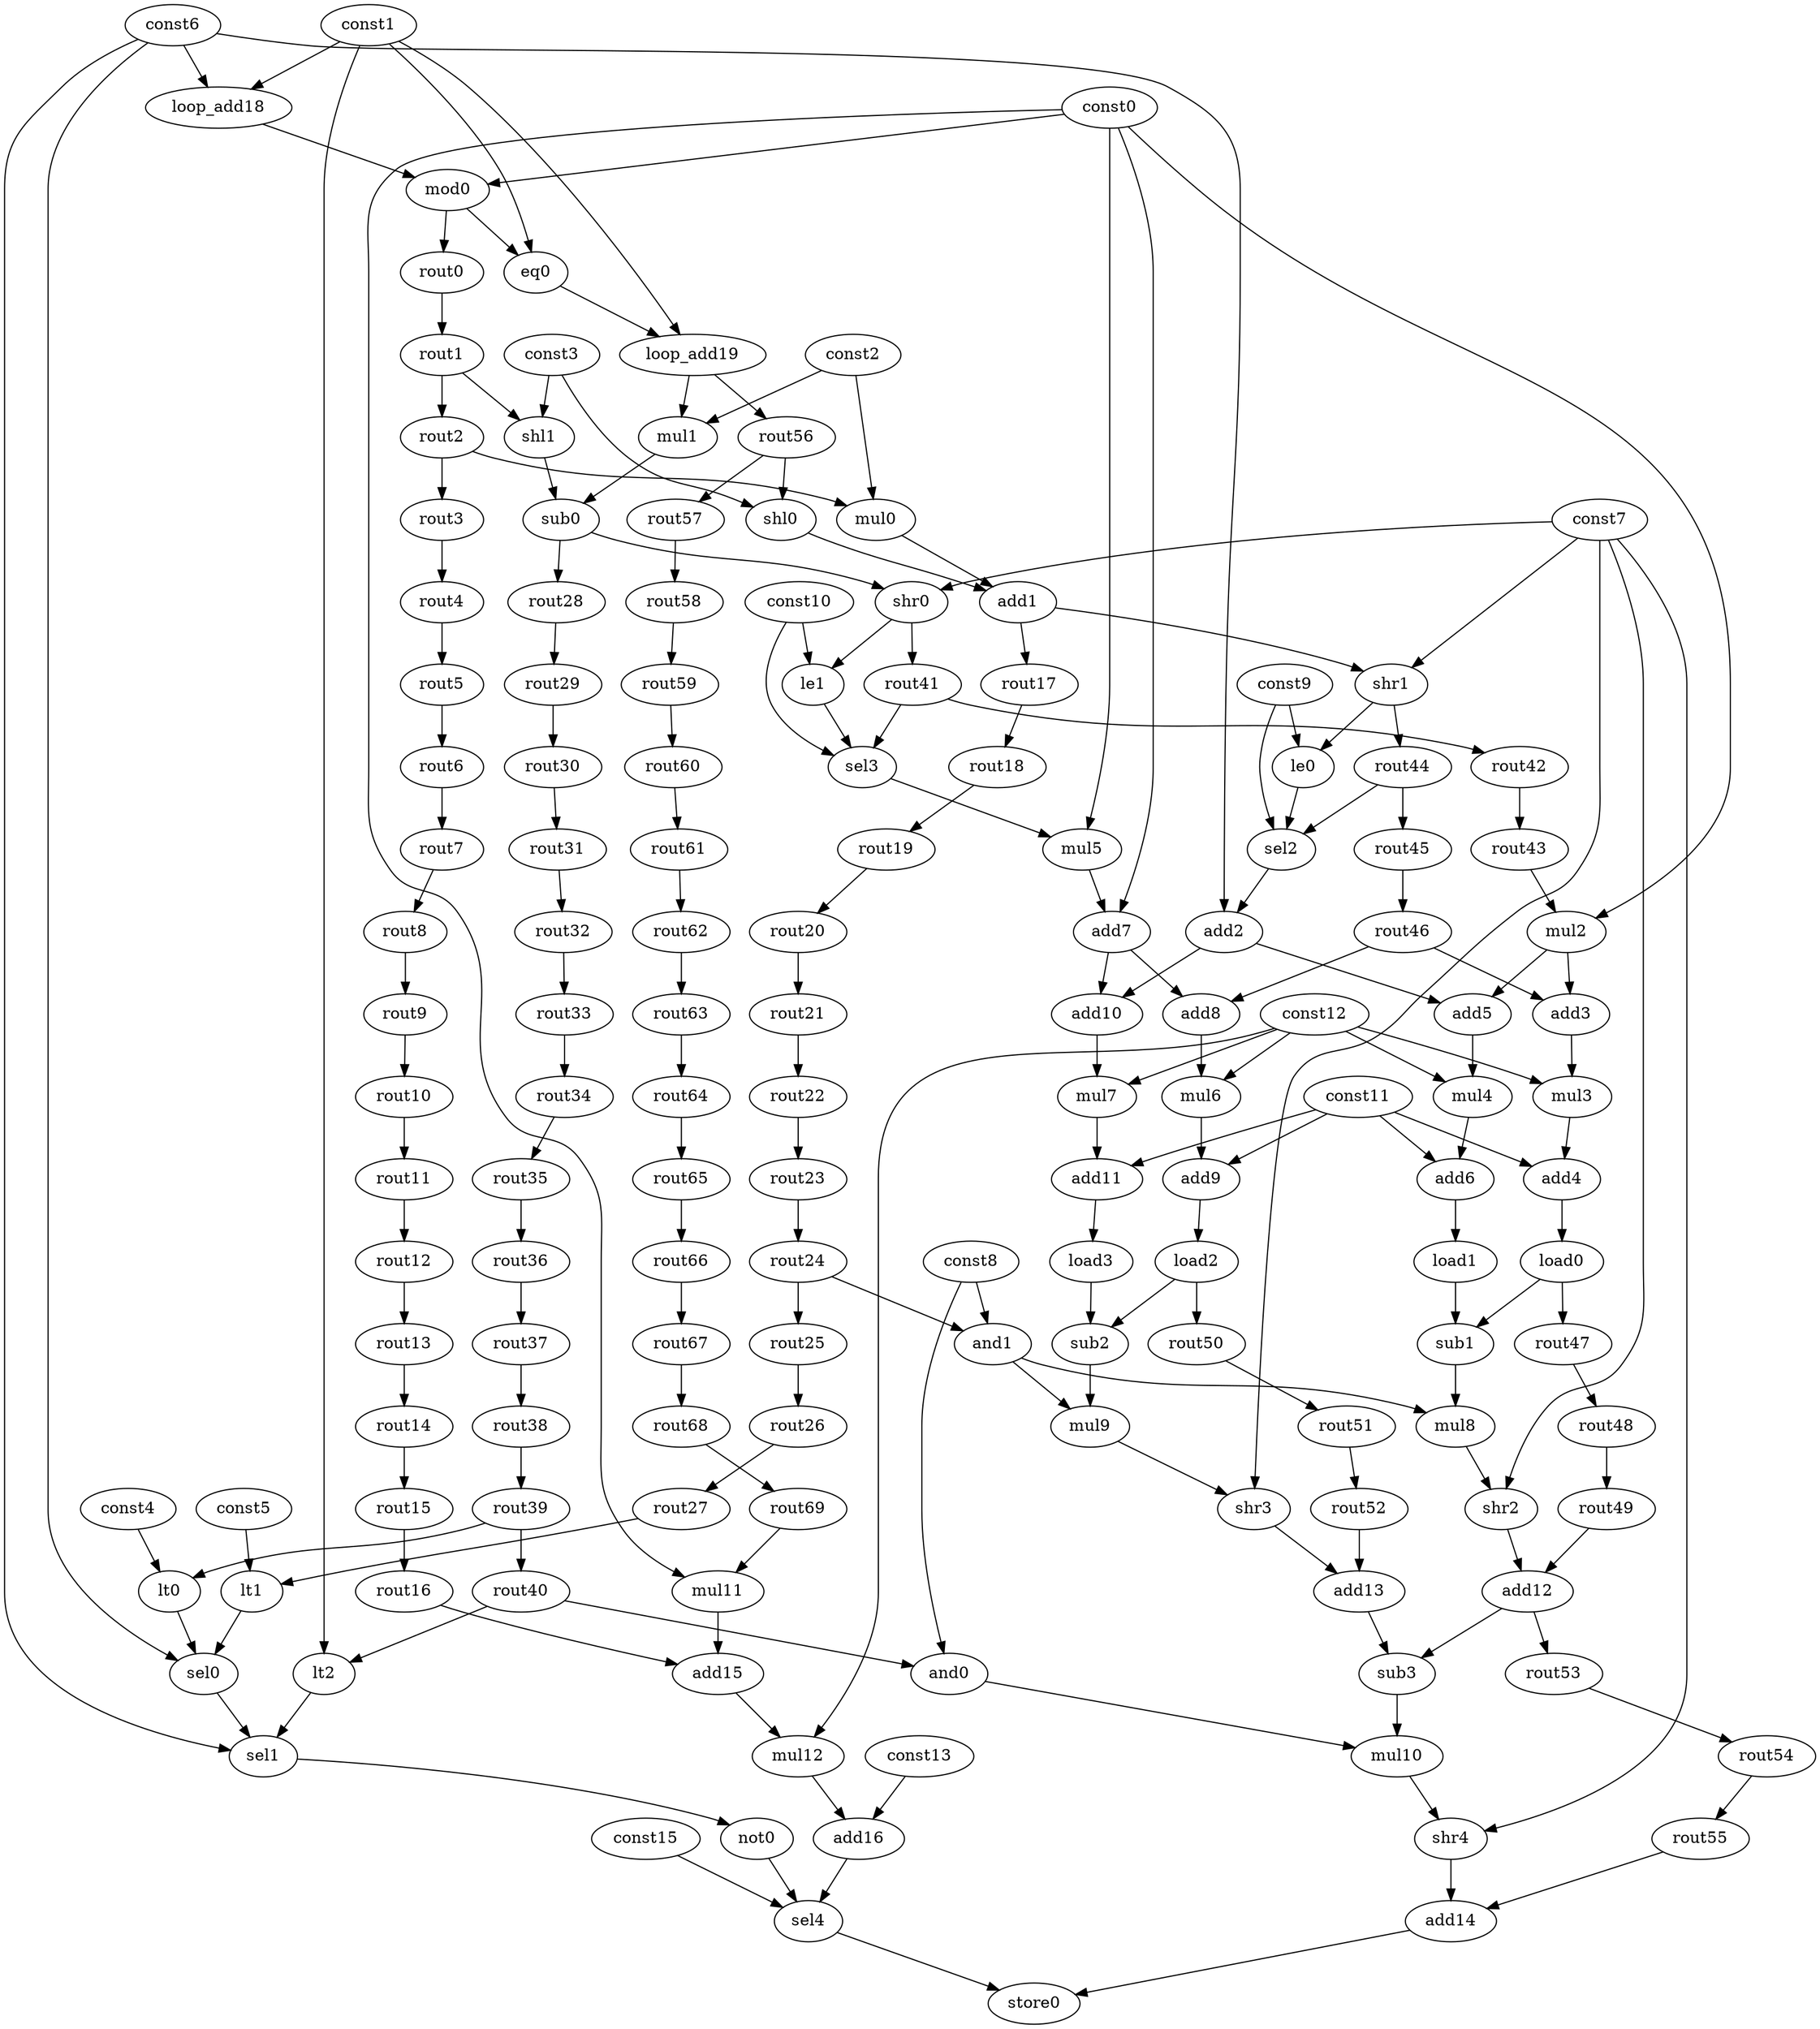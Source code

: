 digraph G {
	const0[opcode=const, val=2304]
	mod0[opcode=mod, llvm="%7", schedule=1]
	const1[opcode=const, val=0]
	eq0[opcode=eq, llvm="%8", schedule=2]
	const2[opcode=const, val=887]
	mul0[opcode=mul, llvm="%11", schedule=5]
	const3[opcode=const, val=9]
	shl0[opcode=shl, llvm="%12", schedule=5]
	add1[opcode=add, llvm="%13", schedule=6]
	mul1[opcode=mul, llvm="%14", schedule=4]
	shl1[opcode=shl, llvm="%15", schedule=4]
	sub0[opcode=sub, llvm="%16", schedule=5]
	const4[opcode=const, val=1327103]
	lt0[opcode=lt, llvm="%17", schedule=18]
	const5[opcode=const, val=2359295]
	lt1[opcode=lt, llvm="%18", schedule=18]
	const6[opcode=const, val=1]
	sel0[opcode=sel, llvm="%19", schedule=19]
	lt2[opcode=lt, llvm="%20", schedule=19]
	sel1[opcode=sel, llvm="%21", schedule=20]
	not0[opcode=not, schedule=21]
	const7[opcode=const, val=10]
	shr0[opcode=shr, llvm="%23", schedule=6]
	shr1[opcode=shr, llvm="%24", schedule=7]
	const8[opcode=const, val=1023]
	and0[opcode=and, llvm="%25", schedule=19]
	and1[opcode=and, llvm="%26", schedule=15]
	const9[opcode=const, val=2302]
	le0[opcode=le, llvm="%27", schedule=8]
	sel2[opcode=sel, llvm="%27", schedule=9]
	add2[opcode=add, llvm="%28", schedule=10]
	const10[opcode=const, val=1294]
	le1[opcode=le, llvm="%29", schedule=7]
	sel3[opcode=sel, llvm="%29", schedule=8]
	mul2[opcode=mul, llvm="%30", schedule=10]
	add3[opcode=add, llvm="%31", schedule=11]
	const11[opcode=const, llvm="%0"]
	const12[opcode=const, val=2]
	mul3[opcode=mul, llvm="%32", schedule=12]
	add4[opcode=add, llvm="%32", schedule=13]
	load0[opcode=load, llvm="%33", schedule=14]
	add5[opcode=add, llvm="%34", schedule=11]
	mul4[opcode=mul, llvm="%35", schedule=12]
	add6[opcode=add, llvm="%35", schedule=13]
	load1[opcode=load, llvm="%36", schedule=14]
	mul5[opcode=mul, llvm="%37", schedule=9]
	add7[opcode=add, llvm="%38", schedule=10]
	add8[opcode=add, llvm="%39", schedule=11]
	mul6[opcode=mul, llvm="%40", schedule=12]
	add9[opcode=add, llvm="%40", schedule=13]
	load2[opcode=load, llvm="%41", schedule=14]
	add10[opcode=add, llvm="%42", schedule=11]
	mul7[opcode=mul, llvm="%43", schedule=12]
	add11[opcode=add, llvm="%43", schedule=13]
	load3[opcode=load, llvm="%44", schedule=14]
	sub1[opcode=sub, llvm="%47", schedule=15]
	mul8[opcode=mul, llvm="%48", schedule=16]
	shr2[opcode=shr, llvm="%49", schedule=17]
	add12[opcode=add, llvm="%51", schedule=18]
	sub2[opcode=sub, llvm="%54", schedule=15]
	mul9[opcode=mul, llvm="%55", schedule=16]
	shr3[opcode=shr, llvm="%56", schedule=17]
	add13[opcode=add, llvm="%58", schedule=18]
	sub3[opcode=sub, llvm="%61", schedule=19]
	mul10[opcode=mul, llvm="%62", schedule=20]
	shr4[opcode=shr, llvm="%63", schedule=21]
	add14[opcode=add, llvm="%65", schedule=22]
	mul11[opcode=mul, llvm="%66", schedule=18]
	add15[opcode=add, llvm="%67", schedule=19]
	const13[opcode=const, llvm="%1"]
	mul12[opcode=mul, llvm="%68", schedule=20]
	add16[opcode=add, llvm="%68", schedule=21]
	store0[opcode=store, llvm="store", schedule=23]
	loop_add18[opcode=add, llvm="%5", schedule=0]
	loop_add19[opcode=add, llvm="%6", schedule=3]
	const15[opcode=const, llvm="@dump"]
	sel4[opcode=sel, llvm="store", schedule=22]
	rout0[opcode=rout, schedule=2]
	rout1[opcode=rout, schedule=3]
	rout2[opcode=rout, schedule=4]
	rout3[opcode=rout, schedule=5]
	rout4[opcode=rout, schedule=6]
	rout5[opcode=rout, schedule=7]
	rout6[opcode=rout, schedule=8]
	rout7[opcode=rout, schedule=9]
	rout8[opcode=rout, schedule=10]
	rout9[opcode=rout, schedule=11]
	rout10[opcode=rout, schedule=12]
	rout11[opcode=rout, schedule=13]
	rout12[opcode=rout, schedule=14]
	rout13[opcode=rout, schedule=15]
	rout14[opcode=rout, schedule=16]
	rout15[opcode=rout, schedule=17]
	rout16[opcode=rout, schedule=18]
	rout17[opcode=rout, schedule=7]
	rout18[opcode=rout, schedule=8]
	rout19[opcode=rout, schedule=9]
	rout20[opcode=rout, schedule=10]
	rout21[opcode=rout, schedule=11]
	rout22[opcode=rout, schedule=12]
	rout23[opcode=rout, schedule=13]
	rout24[opcode=rout, schedule=14]
	rout25[opcode=rout, schedule=15]
	rout26[opcode=rout, schedule=16]
	rout27[opcode=rout, schedule=17]
	rout28[opcode=rout, schedule=6]
	rout29[opcode=rout, schedule=7]
	rout30[opcode=rout, schedule=8]
	rout31[opcode=rout, schedule=9]
	rout32[opcode=rout, schedule=10]
	rout33[opcode=rout, schedule=11]
	rout34[opcode=rout, schedule=12]
	rout35[opcode=rout, schedule=13]
	rout36[opcode=rout, schedule=14]
	rout37[opcode=rout, schedule=15]
	rout38[opcode=rout, schedule=16]
	rout39[opcode=rout, schedule=17]
	rout40[opcode=rout, schedule=18]
	rout41[opcode=rout, schedule=7]
	rout42[opcode=rout, schedule=8]
	rout43[opcode=rout, schedule=9]
	rout44[opcode=rout, schedule=8]
	rout45[opcode=rout, schedule=9]
	rout46[opcode=rout, schedule=10]
	rout47[opcode=rout, schedule=15]
	rout48[opcode=rout, schedule=16]
	rout49[opcode=rout, schedule=17]
	rout50[opcode=rout, schedule=15]
	rout51[opcode=rout, schedule=16]
	rout52[opcode=rout, schedule=17]
	rout53[opcode=rout, schedule=19]
	rout54[opcode=rout, schedule=20]
	rout55[opcode=rout, schedule=21]
	rout56[opcode=rout, schedule=4]
	rout57[opcode=rout, schedule=5]
	rout58[opcode=rout, schedule=6]
	rout59[opcode=rout, schedule=7]
	rout60[opcode=rout, schedule=8]
	rout61[opcode=rout, schedule=9]
	rout62[opcode=rout, schedule=10]
	rout63[opcode=rout, schedule=11]
	rout64[opcode=rout, schedule=12]
	rout65[opcode=rout, schedule=13]
	rout66[opcode=rout, schedule=14]
	rout67[opcode=rout, schedule=15]
	rout68[opcode=rout, schedule=16]
	rout69[opcode=rout, schedule=17]
	loop_add18->mod0[operand=0]
	const0->mod0[operand=1]
	mod0->eq0[operand=0]
	const1->eq0[operand=1]
	rout2->mul0[operand=0]
	const2->mul0[operand=1]
	rout56->shl0[operand=0]
	const3->shl0[operand=1]
	shl0->add1[operand=0]
	mul0->add1[operand=1]
	loop_add19->mul1[operand=0]
	const2->mul1[operand=1]
	rout1->shl1[operand=0]
	const3->shl1[operand=1]
	mul1->sub0[operand=0]
	shl1->sub0[operand=1]
	const4->lt0[operand=0]
	rout39->lt0[operand=1]
	const5->lt1[operand=0]
	rout27->lt1[operand=1]
	lt1->sel0[operand=0]
	const6->sel0[operand=1]
	lt0->sel0[operand=2]
	rout40->lt2[operand=0]
	const1->lt2[operand=1]
	sel0->sel1[operand=0]
	const6->sel1[operand=1]
	lt2->sel1[operand=2]
	sel1->not0[operand=0]
	sub0->shr0[operand=0]
	const7->shr0[operand=1]
	add1->shr1[operand=0]
	const7->shr1[operand=1]
	rout40->and0[operand=0]
	const8->and0[operand=1]
	rout24->and1[operand=0]
	const8->and1[operand=1]
	shr1->le0[operand=0]
	const9->le0[operand=1]
	le0->sel2[operand=0]
	rout44->sel2[operand=1]
	const9->sel2[operand=2]
	sel2->add2[operand=0]
	const6->add2[operand=1]
	shr0->le1[operand=0]
	const10->le1[operand=1]
	le1->sel3[operand=0]
	rout41->sel3[operand=1]
	const10->sel3[operand=2]
	rout43->mul2[operand=0]
	const0->mul2[operand=1]
	mul2->add3[operand=0]
	rout46->add3[operand=1]
	add3->mul3[operand=0]
	const12->mul3[operand=1]
	const11->add4[operand=0]
	mul3->add4[operand=1]
	add4->load0[operand=0]
	add2->add5[operand=0]
	mul2->add5[operand=1]
	add5->mul4[operand=0]
	const12->mul4[operand=1]
	const11->add6[operand=0]
	mul4->add6[operand=1]
	add6->load1[operand=0]
	sel3->mul5[operand=0]
	const0->mul5[operand=1]
	mul5->add7[operand=0]
	const0->add7[operand=1]
	add7->add8[operand=0]
	rout46->add8[operand=1]
	add8->mul6[operand=0]
	const12->mul6[operand=1]
	const11->add9[operand=0]
	mul6->add9[operand=1]
	add9->load2[operand=0]
	add7->add10[operand=0]
	add2->add10[operand=1]
	add10->mul7[operand=0]
	const12->mul7[operand=1]
	const11->add11[operand=0]
	mul7->add11[operand=1]
	add11->load3[operand=0]
	load1->sub1[operand=0]
	load0->sub1[operand=1]
	sub1->mul8[operand=0]
	and1->mul8[operand=1]
	mul8->shr2[operand=0]
	const7->shr2[operand=1]
	rout49->add12[operand=0]
	shr2->add12[operand=1]
	load3->sub2[operand=0]
	load2->sub2[operand=1]
	sub2->mul9[operand=0]
	and1->mul9[operand=1]
	mul9->shr3[operand=0]
	const7->shr3[operand=1]
	rout52->add13[operand=0]
	shr3->add13[operand=1]
	add13->sub3[operand=0]
	add12->sub3[operand=1]
	sub3->mul10[operand=0]
	and0->mul10[operand=1]
	mul10->shr4[operand=0]
	const7->shr4[operand=1]
	rout55->add14[operand=0]
	shr4->add14[operand=1]
	rout69->mul11[operand=0]
	const0->mul11[operand=1]
	mul11->add15[operand=0]
	rout16->add15[operand=1]
	add15->mul12[operand=0]
	const12->mul12[operand=1]
	const13->add16[operand=0]
	mul12->add16[operand=1]
	add14->store0[operand=0]
	sel4->store0[operand=1]
	const1->loop_add18[operand=0, type=const_base]
	const6->loop_add18[operand=1]
	const1->loop_add19[operand=0, type=const_base]
	eq0->loop_add19[operand=1]
	not0->sel4[operand=0]
	add16->sel4[operand=1]
	const15->sel4[operand=2]
	mod0->rout0[operand=0]
	rout0->rout1[operand=0]
	rout1->rout2[operand=0]
	rout2->rout3[operand=0]
	rout3->rout4[operand=0]
	rout4->rout5[operand=0]
	rout5->rout6[operand=0]
	rout6->rout7[operand=0]
	rout7->rout8[operand=0]
	rout8->rout9[operand=0]
	rout9->rout10[operand=0]
	rout10->rout11[operand=0]
	rout11->rout12[operand=0]
	rout12->rout13[operand=0]
	rout13->rout14[operand=0]
	rout14->rout15[operand=0]
	rout15->rout16[operand=0]
	add1->rout17[operand=0]
	rout17->rout18[operand=0]
	rout18->rout19[operand=0]
	rout19->rout20[operand=0]
	rout20->rout21[operand=0]
	rout21->rout22[operand=0]
	rout22->rout23[operand=0]
	rout23->rout24[operand=0]
	rout24->rout25[operand=0]
	rout25->rout26[operand=0]
	rout26->rout27[operand=0]
	sub0->rout28[operand=0]
	rout28->rout29[operand=0]
	rout29->rout30[operand=0]
	rout30->rout31[operand=0]
	rout31->rout32[operand=0]
	rout32->rout33[operand=0]
	rout33->rout34[operand=0]
	rout34->rout35[operand=0]
	rout35->rout36[operand=0]
	rout36->rout37[operand=0]
	rout37->rout38[operand=0]
	rout38->rout39[operand=0]
	rout39->rout40[operand=0]
	shr0->rout41[operand=0]
	rout41->rout42[operand=0]
	rout42->rout43[operand=0]
	shr1->rout44[operand=0]
	rout44->rout45[operand=0]
	rout45->rout46[operand=0]
	load0->rout47[operand=0]
	rout47->rout48[operand=0]
	rout48->rout49[operand=0]
	load2->rout50[operand=0]
	rout50->rout51[operand=0]
	rout51->rout52[operand=0]
	add12->rout53[operand=0]
	rout53->rout54[operand=0]
	rout54->rout55[operand=0]
	loop_add19->rout56[operand=0]
	rout56->rout57[operand=0]
	rout57->rout58[operand=0]
	rout58->rout59[operand=0]
	rout59->rout60[operand=0]
	rout60->rout61[operand=0]
	rout61->rout62[operand=0]
	rout62->rout63[operand=0]
	rout63->rout64[operand=0]
	rout64->rout65[operand=0]
	rout65->rout66[operand=0]
	rout66->rout67[operand=0]
	rout67->rout68[operand=0]
	rout68->rout69[operand=0]
}